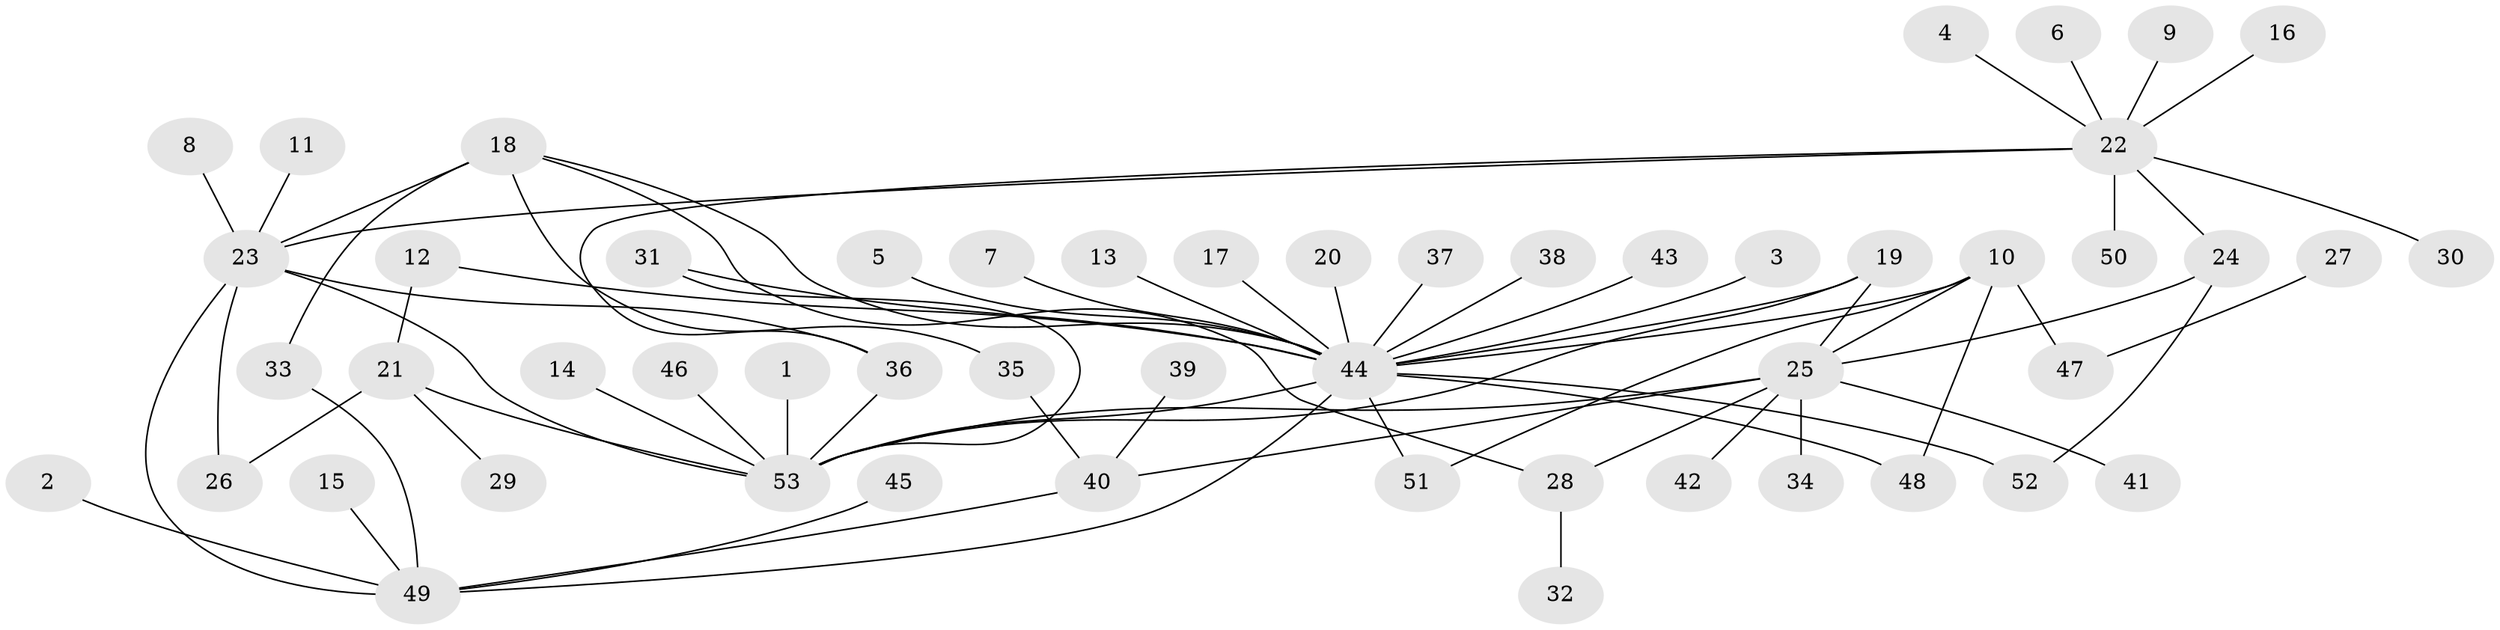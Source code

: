 // original degree distribution, {9: 0.009708737864077669, 10: 0.009708737864077669, 14: 0.009708737864077669, 12: 0.009708737864077669, 1: 0.6019417475728155, 22: 0.009708737864077669, 3: 0.13592233009708737, 11: 0.009708737864077669, 2: 0.13592233009708737, 4: 0.038834951456310676, 7: 0.009708737864077669, 6: 0.009708737864077669, 5: 0.009708737864077669}
// Generated by graph-tools (version 1.1) at 2025/01/03/09/25 03:01:46]
// undirected, 53 vertices, 70 edges
graph export_dot {
graph [start="1"]
  node [color=gray90,style=filled];
  1;
  2;
  3;
  4;
  5;
  6;
  7;
  8;
  9;
  10;
  11;
  12;
  13;
  14;
  15;
  16;
  17;
  18;
  19;
  20;
  21;
  22;
  23;
  24;
  25;
  26;
  27;
  28;
  29;
  30;
  31;
  32;
  33;
  34;
  35;
  36;
  37;
  38;
  39;
  40;
  41;
  42;
  43;
  44;
  45;
  46;
  47;
  48;
  49;
  50;
  51;
  52;
  53;
  1 -- 53 [weight=1.0];
  2 -- 49 [weight=1.0];
  3 -- 44 [weight=1.0];
  4 -- 22 [weight=1.0];
  5 -- 44 [weight=1.0];
  6 -- 22 [weight=1.0];
  7 -- 44 [weight=1.0];
  8 -- 23 [weight=1.0];
  9 -- 22 [weight=1.0];
  10 -- 25 [weight=1.0];
  10 -- 44 [weight=1.0];
  10 -- 47 [weight=1.0];
  10 -- 48 [weight=1.0];
  10 -- 51 [weight=1.0];
  11 -- 23 [weight=1.0];
  12 -- 21 [weight=1.0];
  12 -- 44 [weight=1.0];
  13 -- 44 [weight=1.0];
  14 -- 53 [weight=1.0];
  15 -- 49 [weight=1.0];
  16 -- 22 [weight=1.0];
  17 -- 44 [weight=1.0];
  18 -- 23 [weight=1.0];
  18 -- 28 [weight=1.0];
  18 -- 33 [weight=1.0];
  18 -- 35 [weight=1.0];
  18 -- 44 [weight=1.0];
  19 -- 25 [weight=1.0];
  19 -- 44 [weight=1.0];
  19 -- 53 [weight=1.0];
  20 -- 44 [weight=1.0];
  21 -- 26 [weight=1.0];
  21 -- 29 [weight=1.0];
  21 -- 53 [weight=1.0];
  22 -- 23 [weight=1.0];
  22 -- 24 [weight=1.0];
  22 -- 30 [weight=1.0];
  22 -- 36 [weight=1.0];
  22 -- 50 [weight=1.0];
  23 -- 26 [weight=1.0];
  23 -- 36 [weight=1.0];
  23 -- 49 [weight=1.0];
  23 -- 53 [weight=1.0];
  24 -- 25 [weight=1.0];
  24 -- 52 [weight=1.0];
  25 -- 28 [weight=1.0];
  25 -- 34 [weight=1.0];
  25 -- 40 [weight=1.0];
  25 -- 41 [weight=1.0];
  25 -- 42 [weight=1.0];
  25 -- 53 [weight=1.0];
  27 -- 47 [weight=1.0];
  28 -- 32 [weight=1.0];
  31 -- 44 [weight=1.0];
  31 -- 53 [weight=1.0];
  33 -- 49 [weight=1.0];
  35 -- 40 [weight=1.0];
  36 -- 53 [weight=1.0];
  37 -- 44 [weight=1.0];
  38 -- 44 [weight=1.0];
  39 -- 40 [weight=1.0];
  40 -- 49 [weight=1.0];
  43 -- 44 [weight=1.0];
  44 -- 48 [weight=1.0];
  44 -- 49 [weight=1.0];
  44 -- 51 [weight=1.0];
  44 -- 52 [weight=1.0];
  44 -- 53 [weight=1.0];
  45 -- 49 [weight=1.0];
  46 -- 53 [weight=1.0];
}
